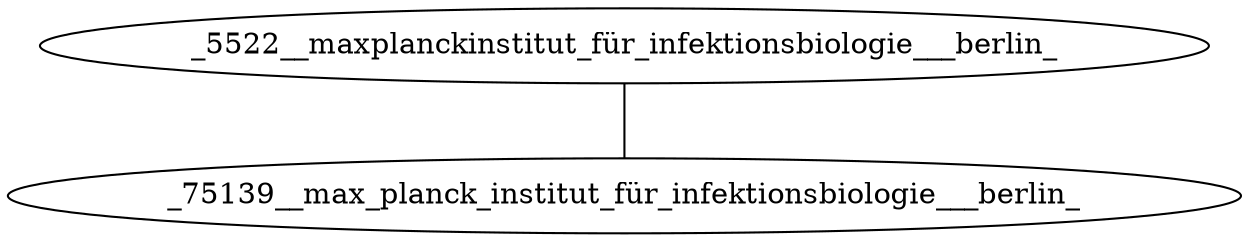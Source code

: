 graph {
_5522__maxplanckinstitut_für_infektionsbiologie___berlin_ -- _75139__max_planck_institut_für_infektionsbiologie___berlin_
}